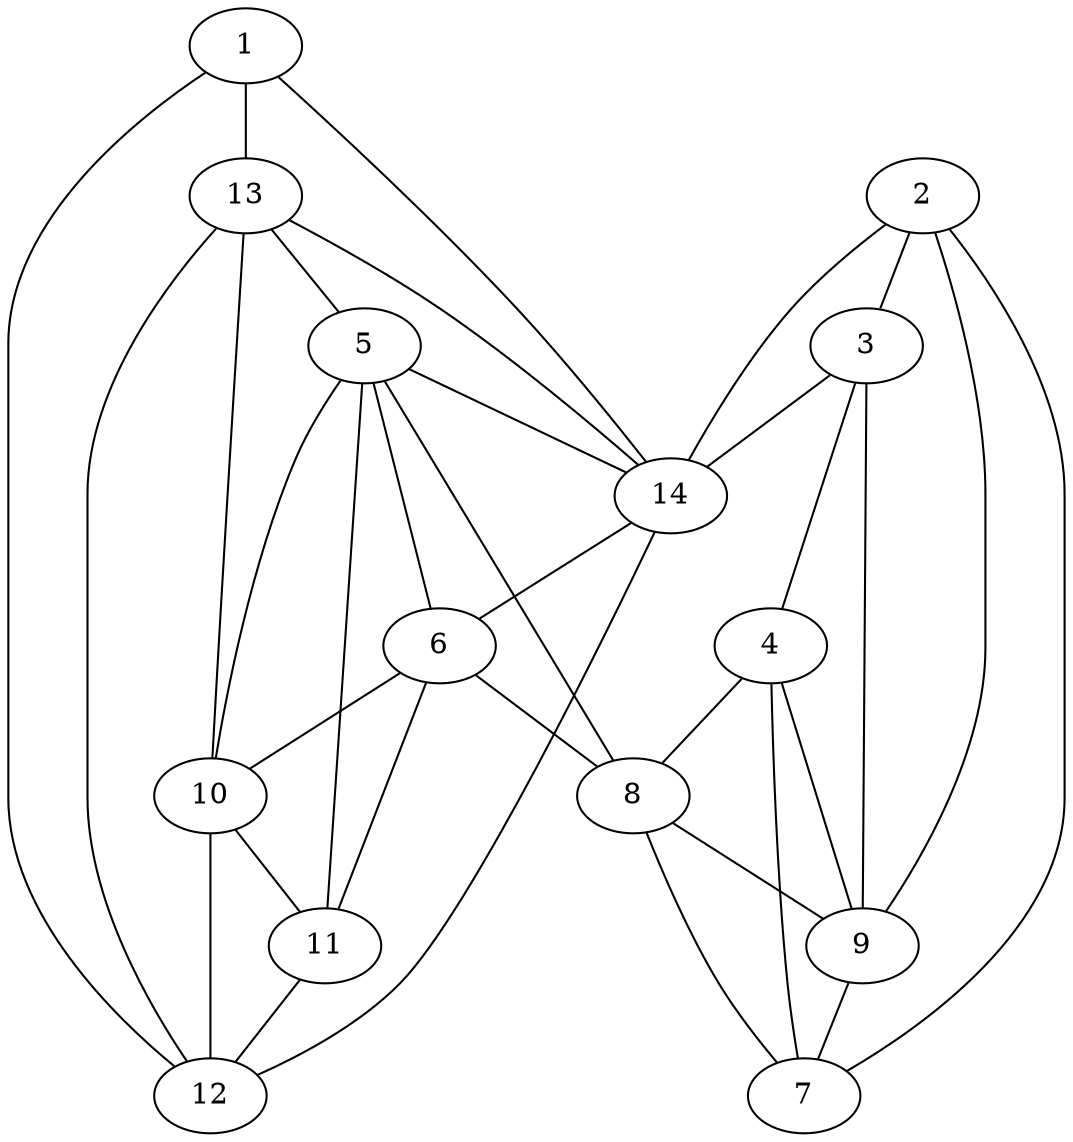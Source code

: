 graph pdb1cwi {
	1	 [aaLength=12,
		sequence=PKTAENFRALST,
		type=0];
	13	 [aaLength=4,
		sequence=ADKV,
		type=2];
	1 -- 13	 [distance0="13.90115",
		frequency=1,
		type0=1];
	2	 [aaLength=3,
		sequence=EWL,
		type=0];
	3	 [aaLength=8,
		sequence=MNIVEAME,
		type=0];
	2 -- 3	 [distance0="18.61237",
		frequency=1,
		type0=1];
	7	 [aaLength=4,
		sequence=FFIC,
		type=1];
	2 -- 7	 [distance0="82.59045",
		frequency=1,
		type0=3];
	9	 [aaLength=7,
		sequence=VFGKVKE,
		type=1];
	2 -- 9	 [distance0="5.0",
		frequency=1,
		type0=4];
	14	 [aaLength=4,
		sequence=IPGF,
		type=2];
	2 -- 14	 [distance0="64.19162",
		frequency=1,
		type0=2];
	4	 [aaLength=8,
		sequence=ITIADCGQ,
		type=1];
	3 -- 4	 [distance0="12.0",
		frequency=1,
		type0=4];
	3 -- 9	 [distance0="79.99177",
		frequency=1,
		type0=3];
	3 -- 14	 [distance0="79.32787",
		frequency=1,
		type0=2];
	8	 [aaLength=4,
		sequence=ILSM,
		type=1];
	4 -- 8	 [distance0="59.0",
		frequency=1,
		type0=3];
	4 -- 7	 [distance0="44.0",
		frequency=1,
		type0=2];
	4 -- 9	 [distance0="28.0",
		frequency=1,
		type0=1];
	5	 [aaLength=5,
		sequence=FHRII,
		type=1];
	5 -- 8	 [distance0="44.0",
		frequency=1,
		type0=3];
	6	 [aaLength=12,
		sequence=MCQGGDFTRHNG,
		type=1];
	5 -- 6	 [distance0="8.0",
		frequency=1,
		type0=1];
	10	 [aaLength=10,
		sequence=EPLGRVSFEL,
		type=1];
	5 -- 10	 [distance0="38.0",
		frequency=1,
		type0=2];
	5 -- 14	 [distance0="0.0",
		frequency=1,
		type0=5];
	6 -- 8	 [distance0="36.0",
		distance1="24.0",
		frequency=2,
		type0=2,
		type1=4];
	6 -- 10	 [distance0="46.0",
		frequency=1,
		type0=3];
	7 -- 8	 [distance0="15.0",
		frequency=1,
		type0=1];
	8 -- 9	 [distance0="31.0",
		frequency=1,
		type0=2];
	9 -- 7	 [distance0="16.0",
		frequency=1,
		type0=1];
	11	 [aaLength=8,
		sequence=TVFFDIAV,
		type=1];
	10 -- 11	 [distance0="10.0",
		frequency=1,
		type0=1];
	10 -- 13	 [distance0="1.0",
		frequency=1,
		type0=4];
	12	 [aaLength=4,
		sequence=VDGE,
		type=2];
	11 -- 12	 [distance0="0.0",
		frequency=1,
		type0=5];
	11 -- 5	 [distance0="48.0",
		frequency=1,
		type0=2];
	11 -- 6	 [distance0="56.0",
		frequency=1,
		type0=3];
	12 -- 1	 [distance0="30.82545",
		frequency=1,
		type0=1];
	12 -- 10	 [distance0="0.0",
		frequency=1,
		type0=5];
	12 -- 13	 [distance0="37.80195",
		frequency=1,
		type0=2];
	12 -- 14	 [distance0="47.83294",
		frequency=1,
		type0=3];
	13 -- 5	 [distance0="23.0",
		frequency=1,
		type0=4];
	14 -- 1	 [distance0="37.99272",
		frequency=1,
		type0=1];
	14 -- 6	 [distance0="0.0",
		frequency=1,
		type0=5];
	14 -- 13	 [distance0="43.58825",
		frequency=1,
		type0=2];
}
